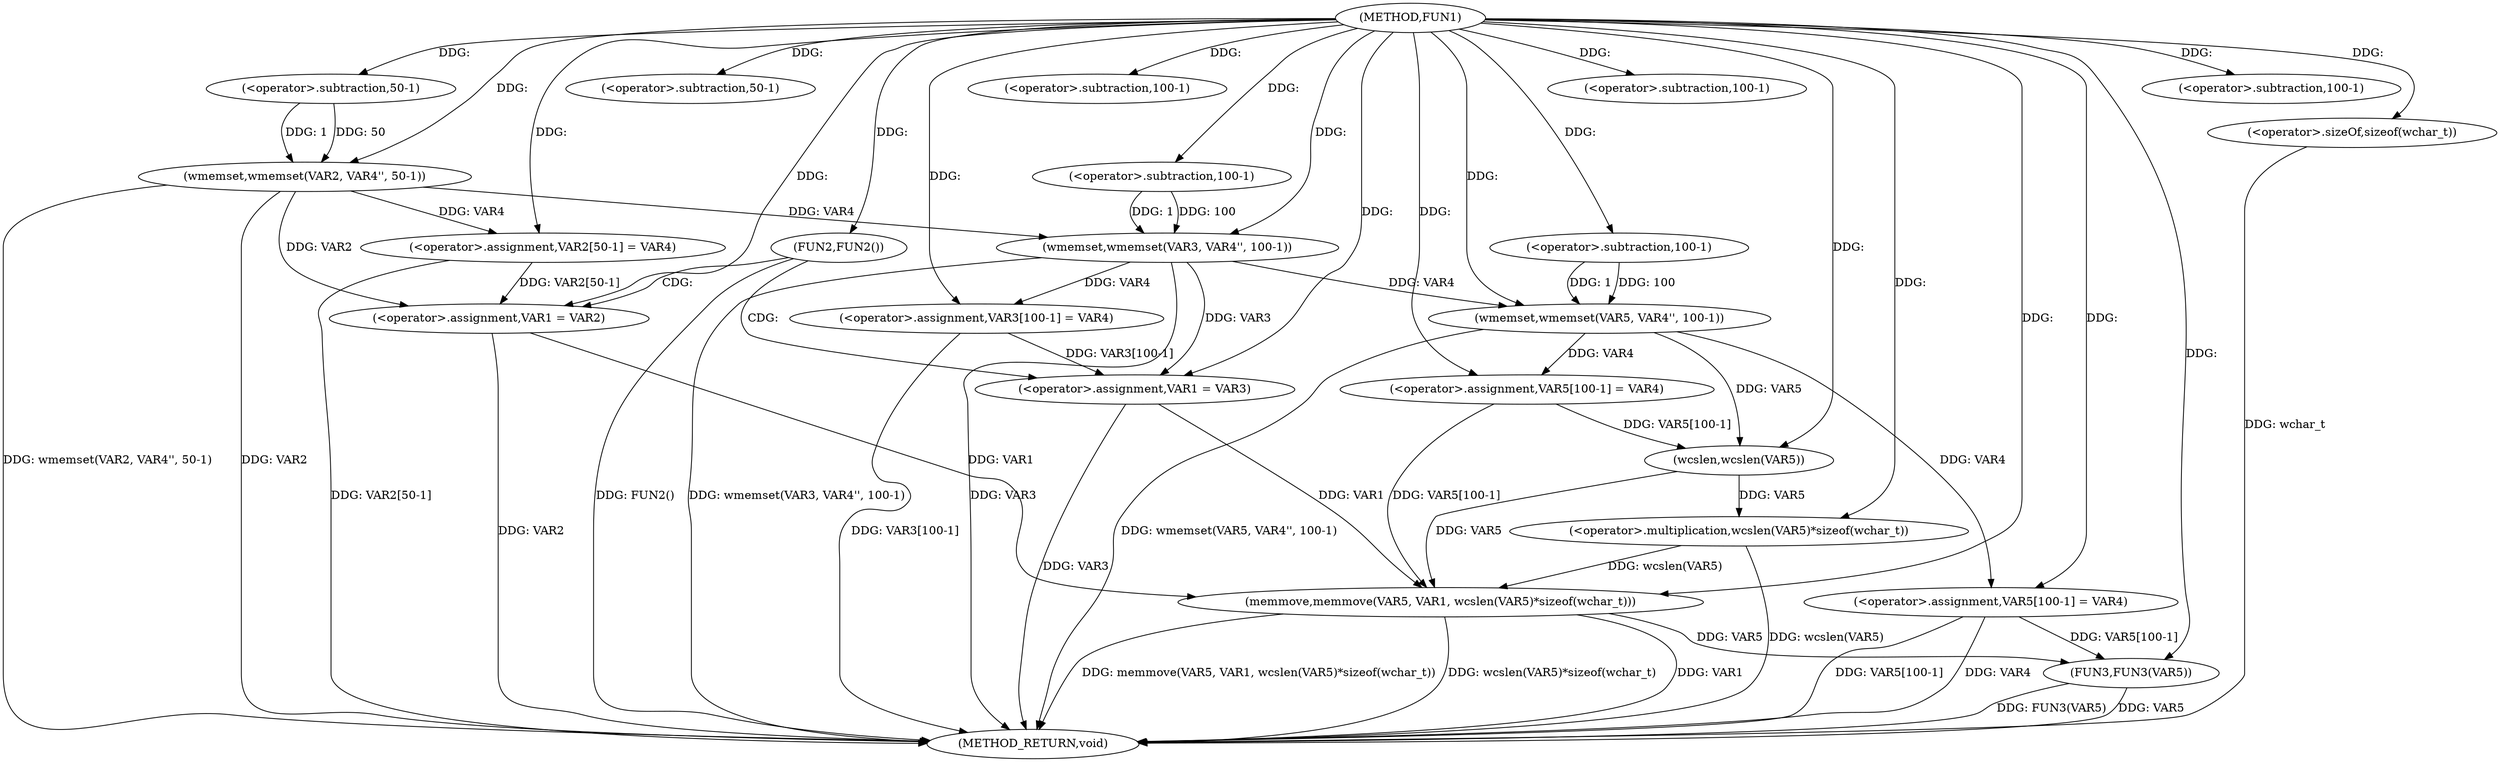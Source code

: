 digraph FUN1 {  
"1000100" [label = "(METHOD,FUN1)" ]
"1000174" [label = "(METHOD_RETURN,void)" ]
"1000105" [label = "(wmemset,wmemset(VAR2, VAR4'', 50-1))" ]
"1000108" [label = "(<operator>.subtraction,50-1)" ]
"1000111" [label = "(<operator>.assignment,VAR2[50-1] = VAR4)" ]
"1000114" [label = "(<operator>.subtraction,50-1)" ]
"1000118" [label = "(wmemset,wmemset(VAR3, VAR4'', 100-1))" ]
"1000121" [label = "(<operator>.subtraction,100-1)" ]
"1000124" [label = "(<operator>.assignment,VAR3[100-1] = VAR4)" ]
"1000127" [label = "(<operator>.subtraction,100-1)" ]
"1000132" [label = "(FUN2,FUN2())" ]
"1000134" [label = "(<operator>.assignment,VAR1 = VAR2)" ]
"1000139" [label = "(<operator>.assignment,VAR1 = VAR3)" ]
"1000144" [label = "(wmemset,wmemset(VAR5, VAR4'', 100-1))" ]
"1000147" [label = "(<operator>.subtraction,100-1)" ]
"1000150" [label = "(<operator>.assignment,VAR5[100-1] = VAR4)" ]
"1000153" [label = "(<operator>.subtraction,100-1)" ]
"1000157" [label = "(memmove,memmove(VAR5, VAR1, wcslen(VAR5)*sizeof(wchar_t)))" ]
"1000160" [label = "(<operator>.multiplication,wcslen(VAR5)*sizeof(wchar_t))" ]
"1000161" [label = "(wcslen,wcslen(VAR5))" ]
"1000163" [label = "(<operator>.sizeOf,sizeof(wchar_t))" ]
"1000165" [label = "(<operator>.assignment,VAR5[100-1] = VAR4)" ]
"1000168" [label = "(<operator>.subtraction,100-1)" ]
"1000172" [label = "(FUN3,FUN3(VAR5))" ]
  "1000157" -> "1000174"  [ label = "DDG: VAR1"] 
  "1000172" -> "1000174"  [ label = "DDG: FUN3(VAR5)"] 
  "1000124" -> "1000174"  [ label = "DDG: VAR3[100-1]"] 
  "1000157" -> "1000174"  [ label = "DDG: memmove(VAR5, VAR1, wcslen(VAR5)*sizeof(wchar_t))"] 
  "1000105" -> "1000174"  [ label = "DDG: wmemset(VAR2, VAR4'', 50-1)"] 
  "1000165" -> "1000174"  [ label = "DDG: VAR5[100-1]"] 
  "1000118" -> "1000174"  [ label = "DDG: wmemset(VAR3, VAR4'', 100-1)"] 
  "1000111" -> "1000174"  [ label = "DDG: VAR2[50-1]"] 
  "1000172" -> "1000174"  [ label = "DDG: VAR5"] 
  "1000118" -> "1000174"  [ label = "DDG: VAR3"] 
  "1000105" -> "1000174"  [ label = "DDG: VAR2"] 
  "1000163" -> "1000174"  [ label = "DDG: wchar_t"] 
  "1000157" -> "1000174"  [ label = "DDG: wcslen(VAR5)*sizeof(wchar_t)"] 
  "1000132" -> "1000174"  [ label = "DDG: FUN2()"] 
  "1000139" -> "1000174"  [ label = "DDG: VAR3"] 
  "1000144" -> "1000174"  [ label = "DDG: wmemset(VAR5, VAR4'', 100-1)"] 
  "1000134" -> "1000174"  [ label = "DDG: VAR2"] 
  "1000165" -> "1000174"  [ label = "DDG: VAR4"] 
  "1000160" -> "1000174"  [ label = "DDG: wcslen(VAR5)"] 
  "1000100" -> "1000105"  [ label = "DDG: "] 
  "1000108" -> "1000105"  [ label = "DDG: 50"] 
  "1000108" -> "1000105"  [ label = "DDG: 1"] 
  "1000100" -> "1000108"  [ label = "DDG: "] 
  "1000105" -> "1000111"  [ label = "DDG: VAR4"] 
  "1000100" -> "1000111"  [ label = "DDG: "] 
  "1000100" -> "1000114"  [ label = "DDG: "] 
  "1000100" -> "1000118"  [ label = "DDG: "] 
  "1000105" -> "1000118"  [ label = "DDG: VAR4"] 
  "1000121" -> "1000118"  [ label = "DDG: 100"] 
  "1000121" -> "1000118"  [ label = "DDG: 1"] 
  "1000100" -> "1000121"  [ label = "DDG: "] 
  "1000118" -> "1000124"  [ label = "DDG: VAR4"] 
  "1000100" -> "1000124"  [ label = "DDG: "] 
  "1000100" -> "1000127"  [ label = "DDG: "] 
  "1000100" -> "1000132"  [ label = "DDG: "] 
  "1000111" -> "1000134"  [ label = "DDG: VAR2[50-1]"] 
  "1000105" -> "1000134"  [ label = "DDG: VAR2"] 
  "1000100" -> "1000134"  [ label = "DDG: "] 
  "1000124" -> "1000139"  [ label = "DDG: VAR3[100-1]"] 
  "1000118" -> "1000139"  [ label = "DDG: VAR3"] 
  "1000100" -> "1000139"  [ label = "DDG: "] 
  "1000100" -> "1000144"  [ label = "DDG: "] 
  "1000118" -> "1000144"  [ label = "DDG: VAR4"] 
  "1000147" -> "1000144"  [ label = "DDG: 100"] 
  "1000147" -> "1000144"  [ label = "DDG: 1"] 
  "1000100" -> "1000147"  [ label = "DDG: "] 
  "1000144" -> "1000150"  [ label = "DDG: VAR4"] 
  "1000100" -> "1000150"  [ label = "DDG: "] 
  "1000100" -> "1000153"  [ label = "DDG: "] 
  "1000150" -> "1000157"  [ label = "DDG: VAR5[100-1]"] 
  "1000161" -> "1000157"  [ label = "DDG: VAR5"] 
  "1000100" -> "1000157"  [ label = "DDG: "] 
  "1000139" -> "1000157"  [ label = "DDG: VAR1"] 
  "1000134" -> "1000157"  [ label = "DDG: VAR1"] 
  "1000160" -> "1000157"  [ label = "DDG: wcslen(VAR5)"] 
  "1000161" -> "1000160"  [ label = "DDG: VAR5"] 
  "1000150" -> "1000161"  [ label = "DDG: VAR5[100-1]"] 
  "1000144" -> "1000161"  [ label = "DDG: VAR5"] 
  "1000100" -> "1000161"  [ label = "DDG: "] 
  "1000100" -> "1000160"  [ label = "DDG: "] 
  "1000100" -> "1000163"  [ label = "DDG: "] 
  "1000100" -> "1000165"  [ label = "DDG: "] 
  "1000144" -> "1000165"  [ label = "DDG: VAR4"] 
  "1000100" -> "1000168"  [ label = "DDG: "] 
  "1000165" -> "1000172"  [ label = "DDG: VAR5[100-1]"] 
  "1000157" -> "1000172"  [ label = "DDG: VAR5"] 
  "1000100" -> "1000172"  [ label = "DDG: "] 
  "1000132" -> "1000139"  [ label = "CDG: "] 
  "1000132" -> "1000134"  [ label = "CDG: "] 
}
